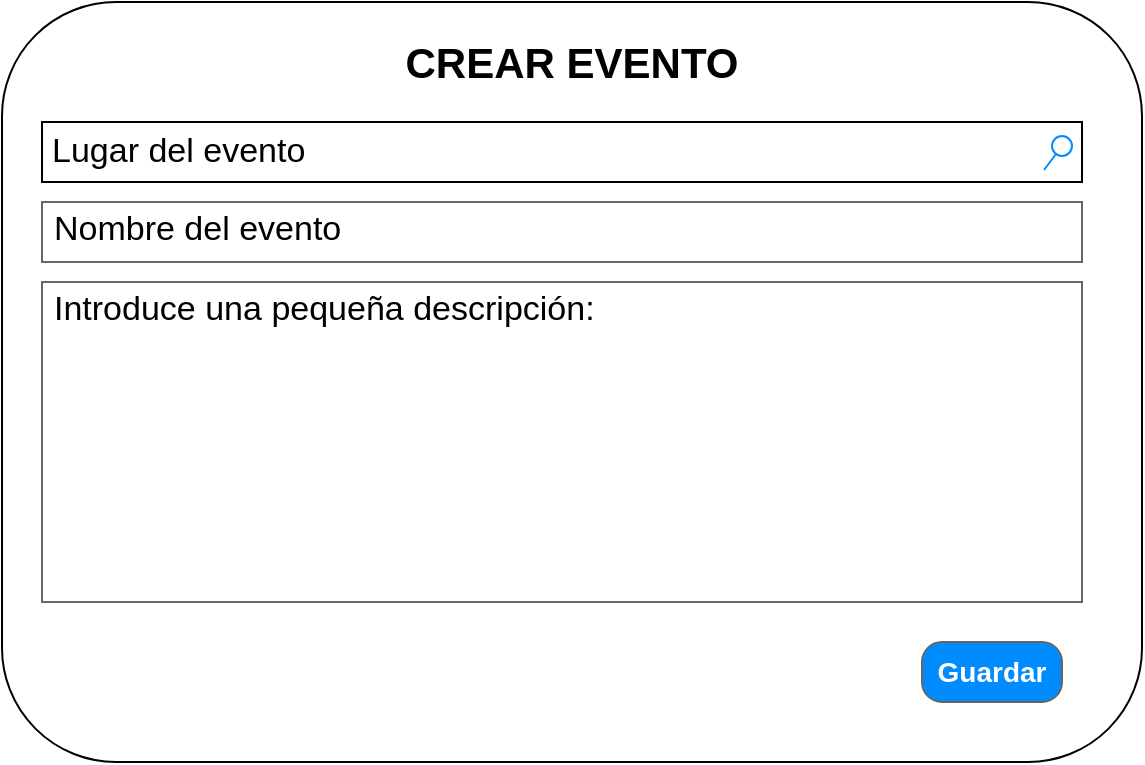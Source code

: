 <mxfile version="12.9.3" type="device"><diagram id="Vsev0lPYn7KehbClWX9P" name="Page-1"><mxGraphModel dx="1355" dy="720" grid="1" gridSize="10" guides="1" tooltips="1" connect="1" arrows="1" fold="1" page="1" pageScale="1" pageWidth="850" pageHeight="1100" math="0" shadow="0"><root><mxCell id="0"/><mxCell id="1" parent="0"/><mxCell id="_5hPuGi4I5Kplq3s-QeI-7" value="" style="rounded=1;whiteSpace=wrap;html=1;strokeColor=#000000;fontSize=14;fontColor=#000000;align=left;" parent="1" vertex="1"><mxGeometry x="120" y="90" width="570" height="380" as="geometry"/></mxCell><mxCell id="_5hPuGi4I5Kplq3s-QeI-3" value="Lugar del evento" style="strokeWidth=1;shadow=0;dashed=0;align=center;html=1;shape=mxgraph.mockup.forms.searchBox;strokeColor=#000000;mainText=;strokeColor2=#008cff;fontColor=#000000;fontSize=17;align=left;spacingLeft=3;fontStyle=0" parent="1" vertex="1"><mxGeometry x="140" y="150" width="520" height="30" as="geometry"/></mxCell><mxCell id="_5hPuGi4I5Kplq3s-QeI-5" value="Nombre del evento" style="strokeWidth=1;shadow=0;dashed=0;align=center;html=1;shape=mxgraph.mockup.text.textBox;fontColor=#000000;align=left;fontSize=17;spacingLeft=4;spacingTop=-3;strokeColor=#666666;mainText=;fontStyle=0" parent="1" vertex="1"><mxGeometry x="140" y="190" width="520" height="30" as="geometry"/></mxCell><mxCell id="_5hPuGi4I5Kplq3s-QeI-6" value="Introduce una pequeña descripción:" style="strokeWidth=1;shadow=0;dashed=0;align=center;html=1;shape=mxgraph.mockup.text.textBox;fontColor=#000000;align=left;fontSize=17;spacingLeft=4;spacingTop=-3;strokeColor=#666666;mainText=;fontStyle=0;verticalAlign=top;" parent="1" vertex="1"><mxGeometry x="140" y="230" width="520" height="160" as="geometry"/></mxCell><mxCell id="_5hPuGi4I5Kplq3s-QeI-9" value="&lt;b&gt;&lt;font style=&quot;font-size: 21px&quot;&gt;CREAR EVENTO&lt;/font&gt;&lt;/b&gt;" style="text;html=1;strokeColor=none;fillColor=none;align=center;verticalAlign=middle;whiteSpace=wrap;rounded=0;fontSize=14;fontColor=#000000;" parent="1" vertex="1"><mxGeometry x="315" y="110" width="180" height="20" as="geometry"/></mxCell><mxCell id="_5hPuGi4I5Kplq3s-QeI-10" value="Guardar" style="strokeWidth=1;shadow=0;dashed=0;align=center;html=1;shape=mxgraph.mockup.buttons.button;strokeColor=#666666;fontColor=#ffffff;mainText=;buttonStyle=round;fontSize=14;fontStyle=1;fillColor=#008cff;whiteSpace=wrap;" parent="1" vertex="1"><mxGeometry x="580" y="410" width="70" height="30" as="geometry"/></mxCell></root></mxGraphModel></diagram></mxfile>